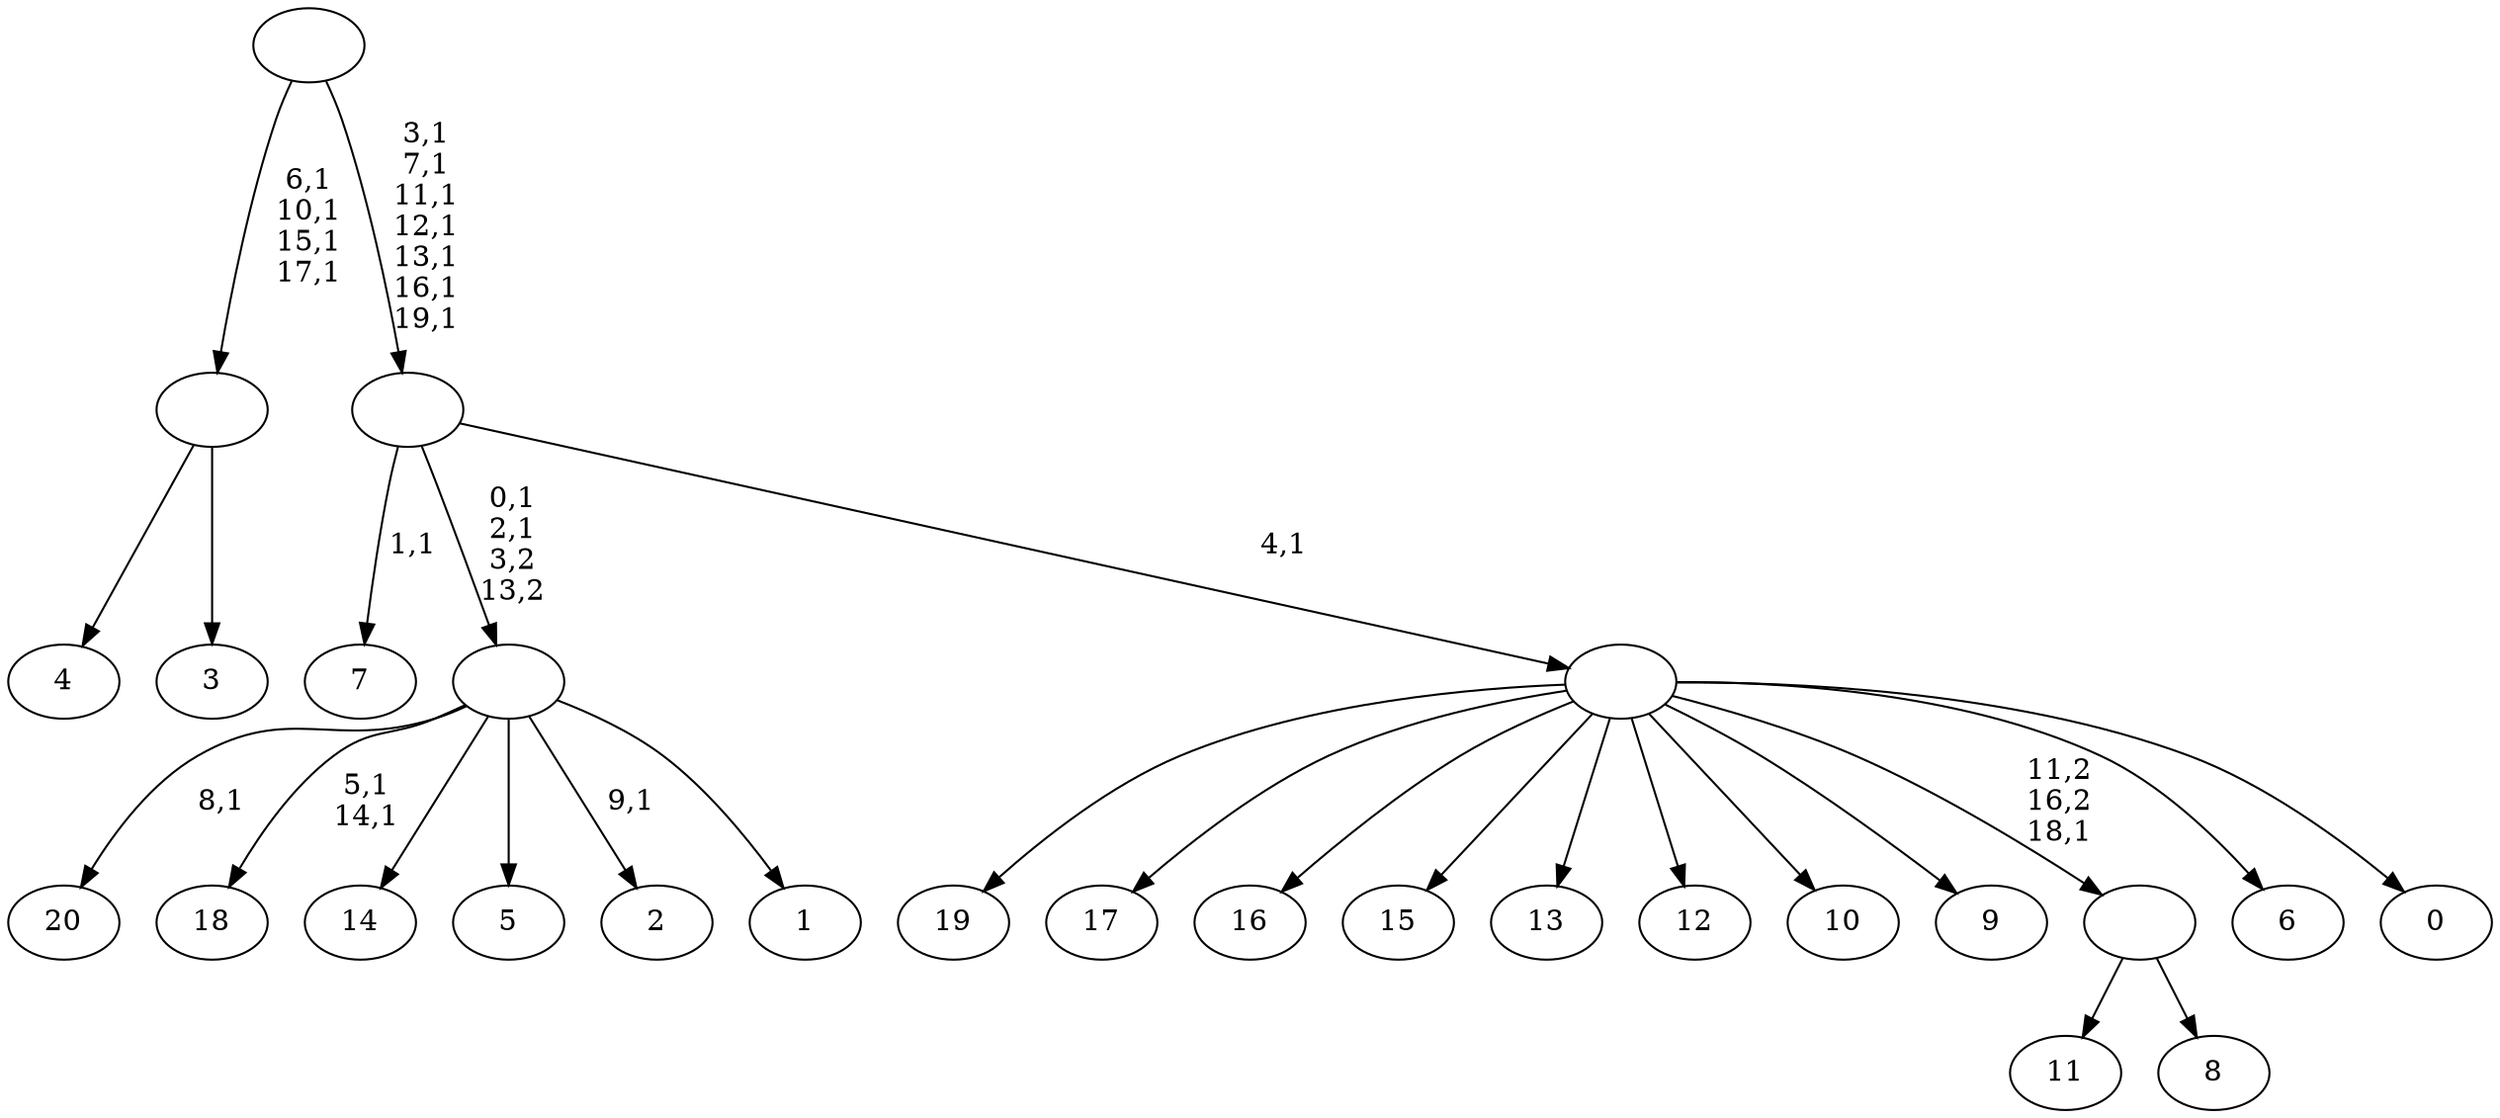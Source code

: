 digraph T {
	41 [label="20"]
	39 [label="19"]
	38 [label="18"]
	35 [label="17"]
	34 [label="16"]
	33 [label="15"]
	32 [label="14"]
	31 [label="13"]
	30 [label="12"]
	29 [label="11"]
	28 [label="10"]
	27 [label="9"]
	26 [label="8"]
	25 [label=""]
	24 [label="7"]
	22 [label="6"]
	21 [label="5"]
	20 [label="4"]
	19 [label="3"]
	18 [label=""]
	14 [label="2"]
	12 [label="1"]
	11 [label=""]
	9 [label="0"]
	8 [label=""]
	7 [label=""]
	0 [label=""]
	25 -> 29 [label=""]
	25 -> 26 [label=""]
	18 -> 20 [label=""]
	18 -> 19 [label=""]
	11 -> 14 [label="9,1"]
	11 -> 38 [label="5,1\n14,1"]
	11 -> 41 [label="8,1"]
	11 -> 32 [label=""]
	11 -> 21 [label=""]
	11 -> 12 [label=""]
	8 -> 39 [label=""]
	8 -> 35 [label=""]
	8 -> 34 [label=""]
	8 -> 33 [label=""]
	8 -> 31 [label=""]
	8 -> 30 [label=""]
	8 -> 28 [label=""]
	8 -> 27 [label=""]
	8 -> 25 [label="11,2\n16,2\n18,1"]
	8 -> 22 [label=""]
	8 -> 9 [label=""]
	7 -> 11 [label="0,1\n2,1\n3,2\n13,2"]
	7 -> 24 [label="1,1"]
	7 -> 8 [label="4,1"]
	0 -> 7 [label="3,1\n7,1\n11,1\n12,1\n13,1\n16,1\n19,1"]
	0 -> 18 [label="6,1\n10,1\n15,1\n17,1"]
}

